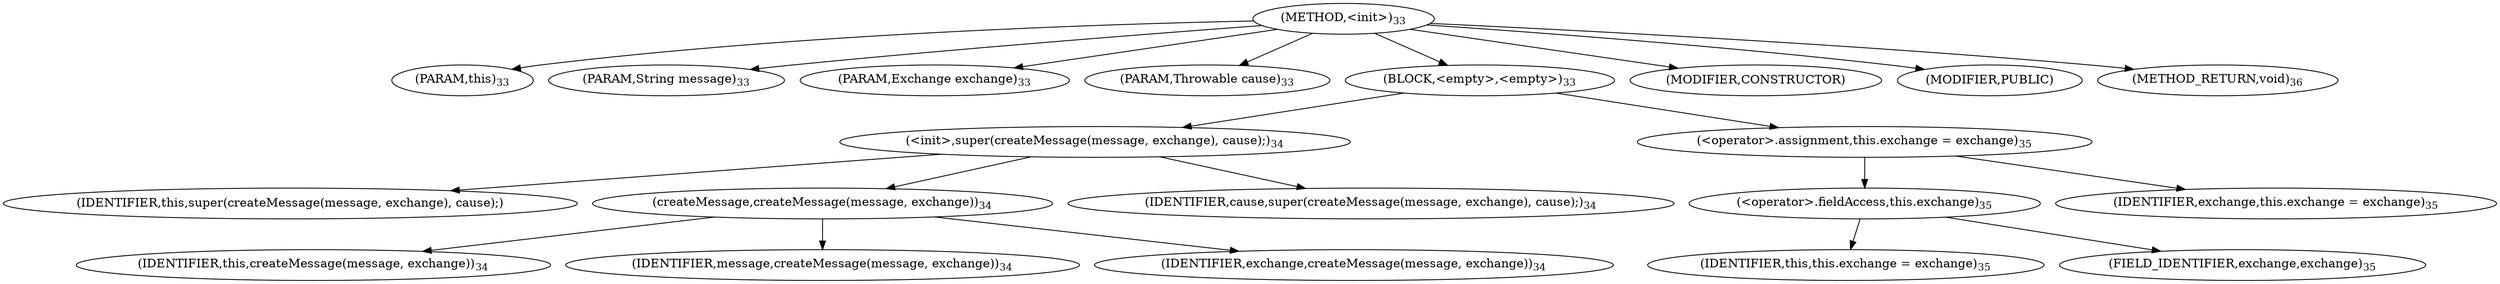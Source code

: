 digraph "&lt;init&gt;" {  
"34" [label = <(METHOD,&lt;init&gt;)<SUB>33</SUB>> ]
"8" [label = <(PARAM,this)<SUB>33</SUB>> ]
"35" [label = <(PARAM,String message)<SUB>33</SUB>> ]
"36" [label = <(PARAM,Exchange exchange)<SUB>33</SUB>> ]
"37" [label = <(PARAM,Throwable cause)<SUB>33</SUB>> ]
"38" [label = <(BLOCK,&lt;empty&gt;,&lt;empty&gt;)<SUB>33</SUB>> ]
"39" [label = <(&lt;init&gt;,super(createMessage(message, exchange), cause);)<SUB>34</SUB>> ]
"9" [label = <(IDENTIFIER,this,super(createMessage(message, exchange), cause);)> ]
"40" [label = <(createMessage,createMessage(message, exchange))<SUB>34</SUB>> ]
"7" [label = <(IDENTIFIER,this,createMessage(message, exchange))<SUB>34</SUB>> ]
"41" [label = <(IDENTIFIER,message,createMessage(message, exchange))<SUB>34</SUB>> ]
"42" [label = <(IDENTIFIER,exchange,createMessage(message, exchange))<SUB>34</SUB>> ]
"43" [label = <(IDENTIFIER,cause,super(createMessage(message, exchange), cause);)<SUB>34</SUB>> ]
"44" [label = <(&lt;operator&gt;.assignment,this.exchange = exchange)<SUB>35</SUB>> ]
"45" [label = <(&lt;operator&gt;.fieldAccess,this.exchange)<SUB>35</SUB>> ]
"10" [label = <(IDENTIFIER,this,this.exchange = exchange)<SUB>35</SUB>> ]
"46" [label = <(FIELD_IDENTIFIER,exchange,exchange)<SUB>35</SUB>> ]
"47" [label = <(IDENTIFIER,exchange,this.exchange = exchange)<SUB>35</SUB>> ]
"48" [label = <(MODIFIER,CONSTRUCTOR)> ]
"49" [label = <(MODIFIER,PUBLIC)> ]
"50" [label = <(METHOD_RETURN,void)<SUB>36</SUB>> ]
  "34" -> "8" 
  "34" -> "35" 
  "34" -> "36" 
  "34" -> "37" 
  "34" -> "38" 
  "34" -> "48" 
  "34" -> "49" 
  "34" -> "50" 
  "38" -> "39" 
  "38" -> "44" 
  "39" -> "9" 
  "39" -> "40" 
  "39" -> "43" 
  "40" -> "7" 
  "40" -> "41" 
  "40" -> "42" 
  "44" -> "45" 
  "44" -> "47" 
  "45" -> "10" 
  "45" -> "46" 
}
